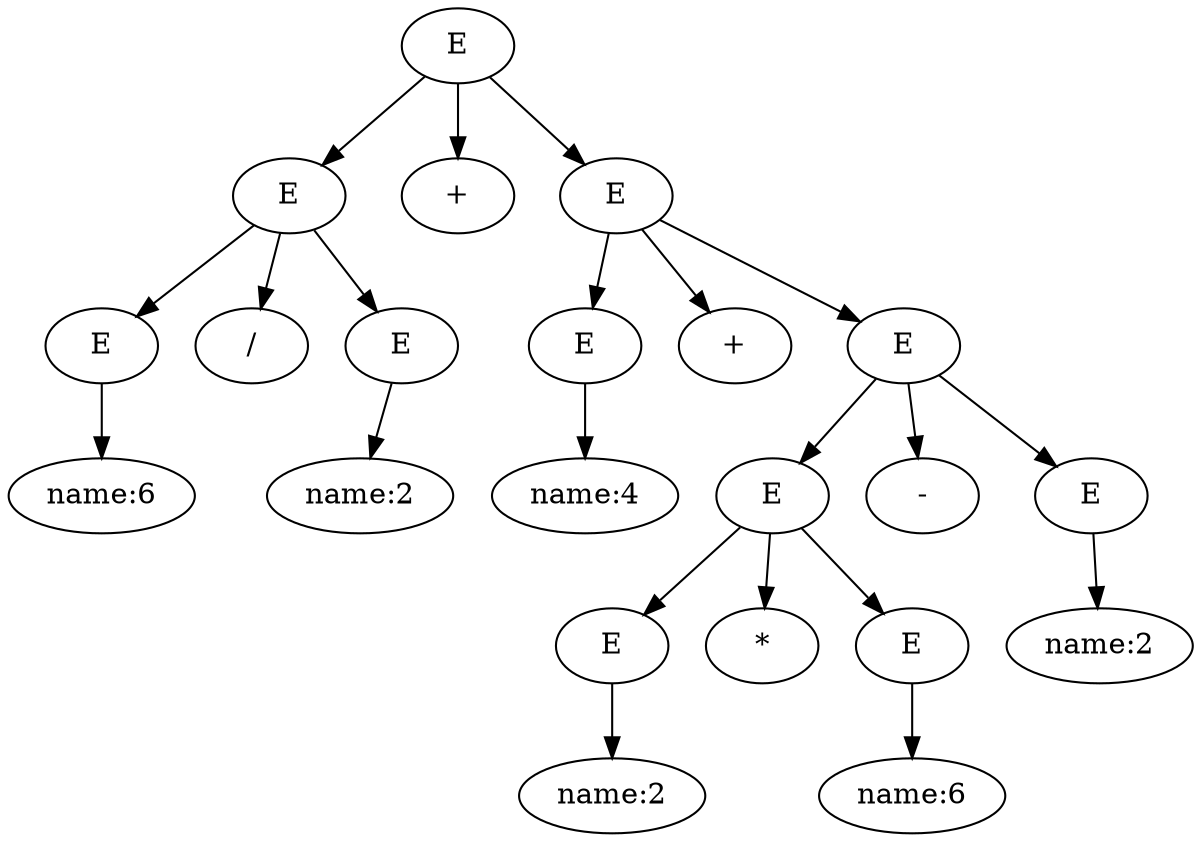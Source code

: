 digraph G { ordering=out 
n0 [ label = "name:6"];
n1 [ label = "E"];
n1->n0;
n2 [ label = "name:2"];
n3 [ label = "E"];
n3->n2;
n4 [ label = "/"];
n5 [ label = "E"];
n5->n1;
n5->n4;
n5->n3;
n6 [ label = "name:4"];
n7 [ label = "E"];
n7->n6;
n8 [ label = "name:2"];
n9 [ label = "E"];
n9->n8;
n10 [ label = "name:6"];
n11 [ label = "E"];
n11->n10;
n12 [ label = "*"];
n13 [ label = "E"];
n13->n9;
n13->n12;
n13->n11;
n14 [ label = "name:2"];
n15 [ label = "E"];
n15->n14;
n16 [ label = "-"];
n17 [ label = "E"];
n17->n13;
n17->n16;
n17->n15;
n18 [ label = "+"];
n19 [ label = "E"];
n19->n7;
n19->n18;
n19->n17;
n20 [ label = "+"];
n21 [ label = "E"];
n21->n5;
n21->n20;
n21->n19;
}